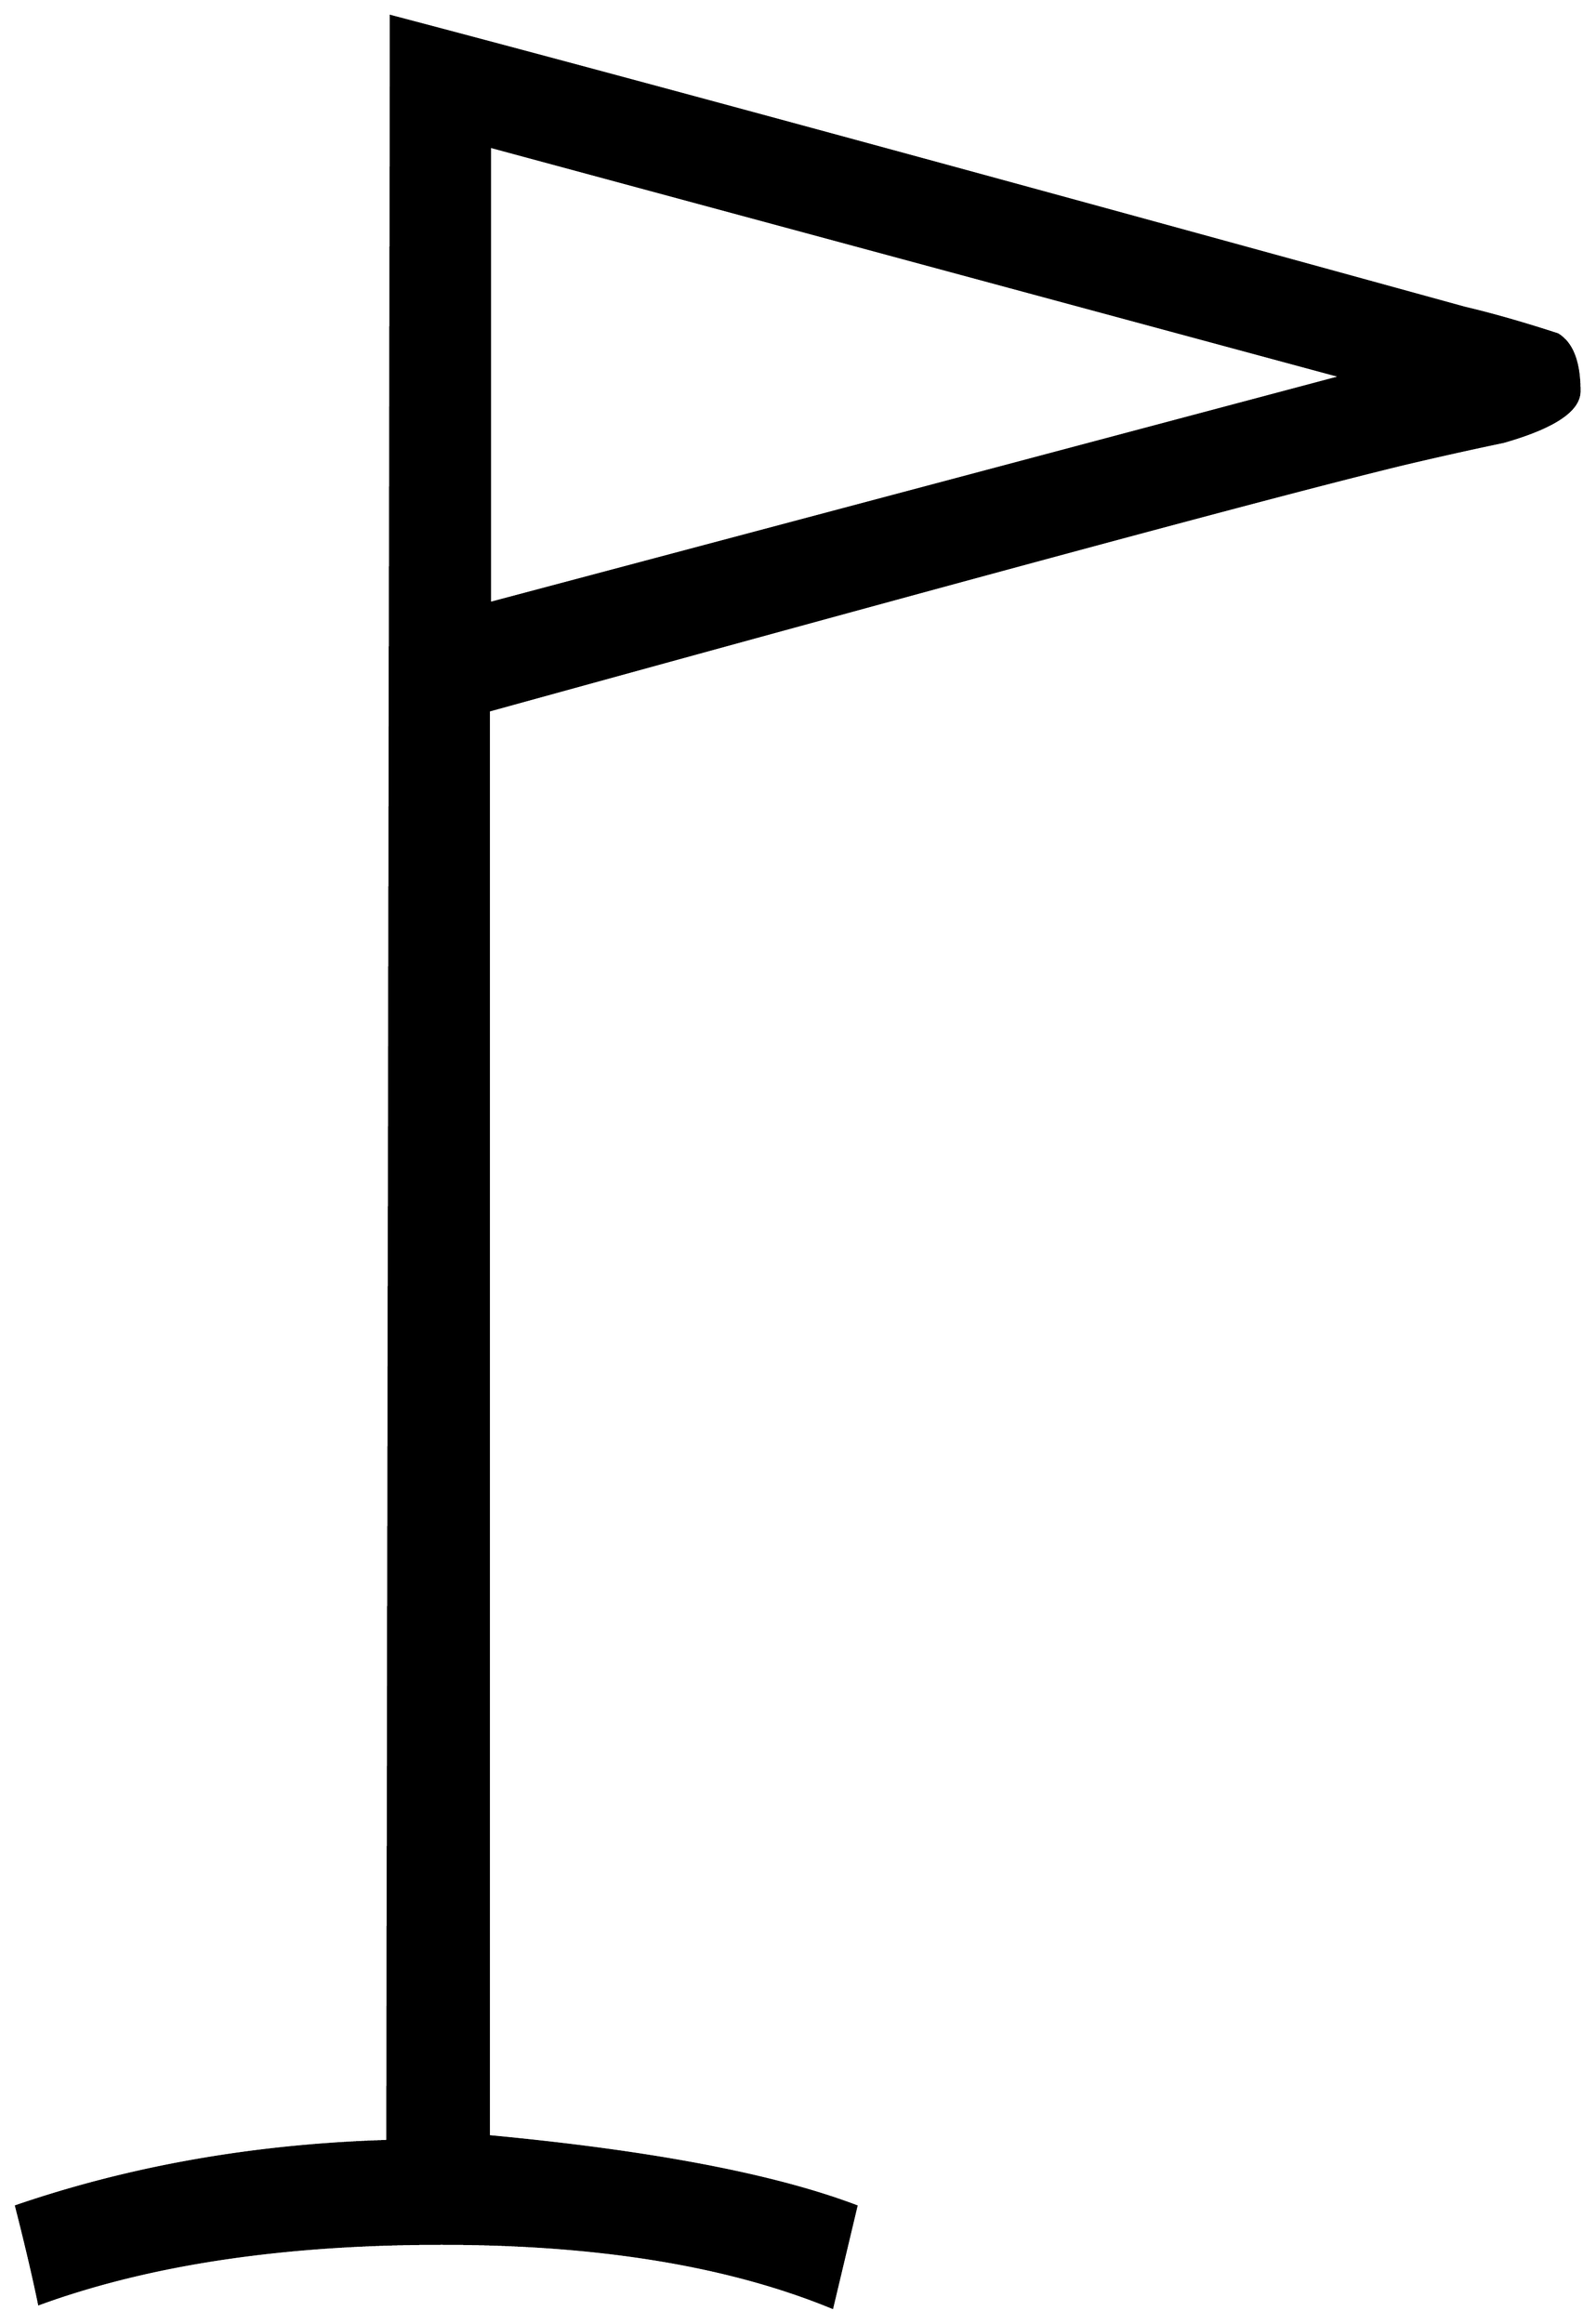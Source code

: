 


\begin{tikzpicture}[y=0.80pt, x=0.80pt, yscale=-1.0, xscale=1.0, inner sep=0pt, outer sep=0pt]
\begin{scope}[shift={(100.0,1715.0)},nonzero rule]
  \path[draw=.,fill=.,line width=1.600pt] (1379.0,-1231.0) ..
    controls (1379.0,-1215.0) and (1358.0,-1201.0) ..
    (1316.0,-1189.0) .. controls (1287.333,-1183.0) and
    (1259.0,-1176.667) .. (1231.0,-1170.0) .. controls
    (1132.333,-1146.0) and (880.0,-1078.0) .. (474.0,-966.0) --
    (474.0,217.0) .. controls (608.667,229.667) and (710.333,249.0) ..
    (779.0,275.0) -- (759.0,359.0) .. controls (673.0,323.667) and
    (565.0,306.0) .. (435.0,306.0) .. controls (303.667,306.0) and
    (192.333,322.667) .. (101.0,356.0) .. controls (96.333,333.333) and
    (90.0,306.333) .. (82.0,275.0) .. controls (177.333,242.333) and
    (280.0,224.333) .. (390.0,221.0) -- (393.0,-1542.0) ..
    controls (580.333,-1492.667) and (877.333,-1412.0) ..
    (1284.0,-1300.0) .. controls (1306.667,-1294.667) and
    (1332.333,-1287.333) .. (1361.0,-1278.0) .. controls
    (1373.0,-1270.667) and (1379.0,-1255.0) .. (1379.0,-1231.0) --
    cycle(1182.0,-1243.0) -- (475.0,-1434.0) -- (475.0,-1055.0)
    -- (1182.0,-1243.0) -- cycle;
\end{scope}

\end{tikzpicture}

